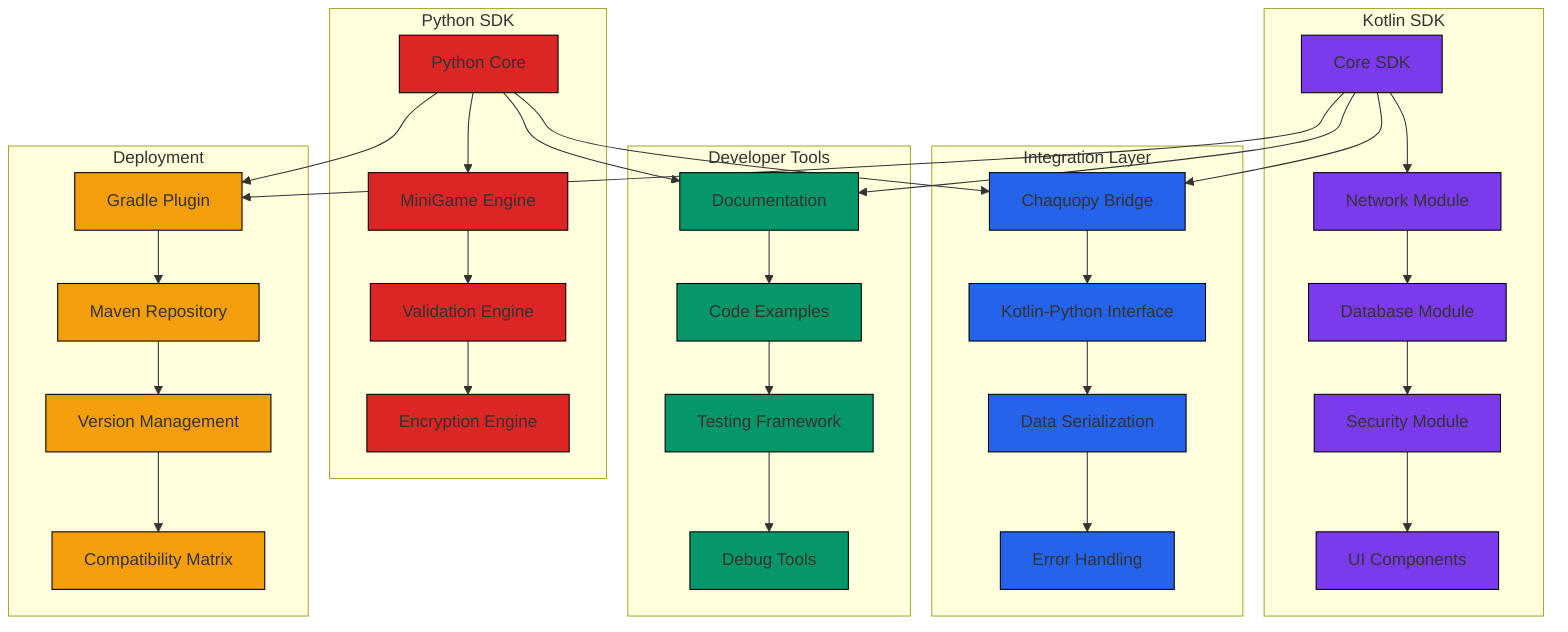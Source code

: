 graph TD
    subgraph "Kotlin SDK"
        A[Core SDK] --> B[Network Module]
        B --> C[Database Module]
        C --> D[Security Module]
        D --> E[UI Components]
    end
    
    subgraph "Python SDK"
        F[Python Core] --> G[MiniGame Engine]
        G --> H[Validation Engine]
        H --> I[Encryption Engine]
    end
    
    subgraph "Integration Layer"
        J[Chaquopy Bridge] --> K[Kotlin-Python Interface]
        K --> L[Data Serialization]
        L --> M[Error Handling]
    end
    
    subgraph "Developer Tools"
        N[Documentation] --> O[Code Examples]
        O --> P[Testing Framework]
        P --> Q[Debug Tools]
    end
    
    subgraph "Deployment"
        R[Gradle Plugin] --> S[Maven Repository]
        S --> T[Version Management]
        T --> U[Compatibility Matrix]
    end
    
    A --> J
    F --> J
    
    A --> N
    F --> N
    
    A --> R
    F --> R
    
    style A fill:#7C3AED,stroke:#000000
    style B fill:#7C3AED,stroke:#000000
    style C fill:#7C3AED,stroke:#000000
    style D fill:#7C3AED,stroke:#000000
    style E fill:#7C3AED,stroke:#000000
    style F fill:#DC2626,stroke:#000000
    style G fill:#DC2626,stroke:#000000
    style H fill:#DC2626,stroke:#000000
    style I fill:#DC2626,stroke:#000000
    style J fill:#2563EB,stroke:#000000
    style K fill:#2563EB,stroke:#000000
    style L fill:#2563EB,stroke:#000000
    style M fill:#2563EB,stroke:#000000
    style N fill:#059669,stroke:#000000
    style O fill:#059669,stroke:#000000
    style P fill:#059669,stroke:#000000
    style Q fill:#059669,stroke:#000000
    style R fill:#F59E0B,stroke:#000000
    style S fill:#F59E0B,stroke:#000000
    style T fill:#F59E0B,stroke:#000000
    style U fill:#F59E0B,stroke:#000000